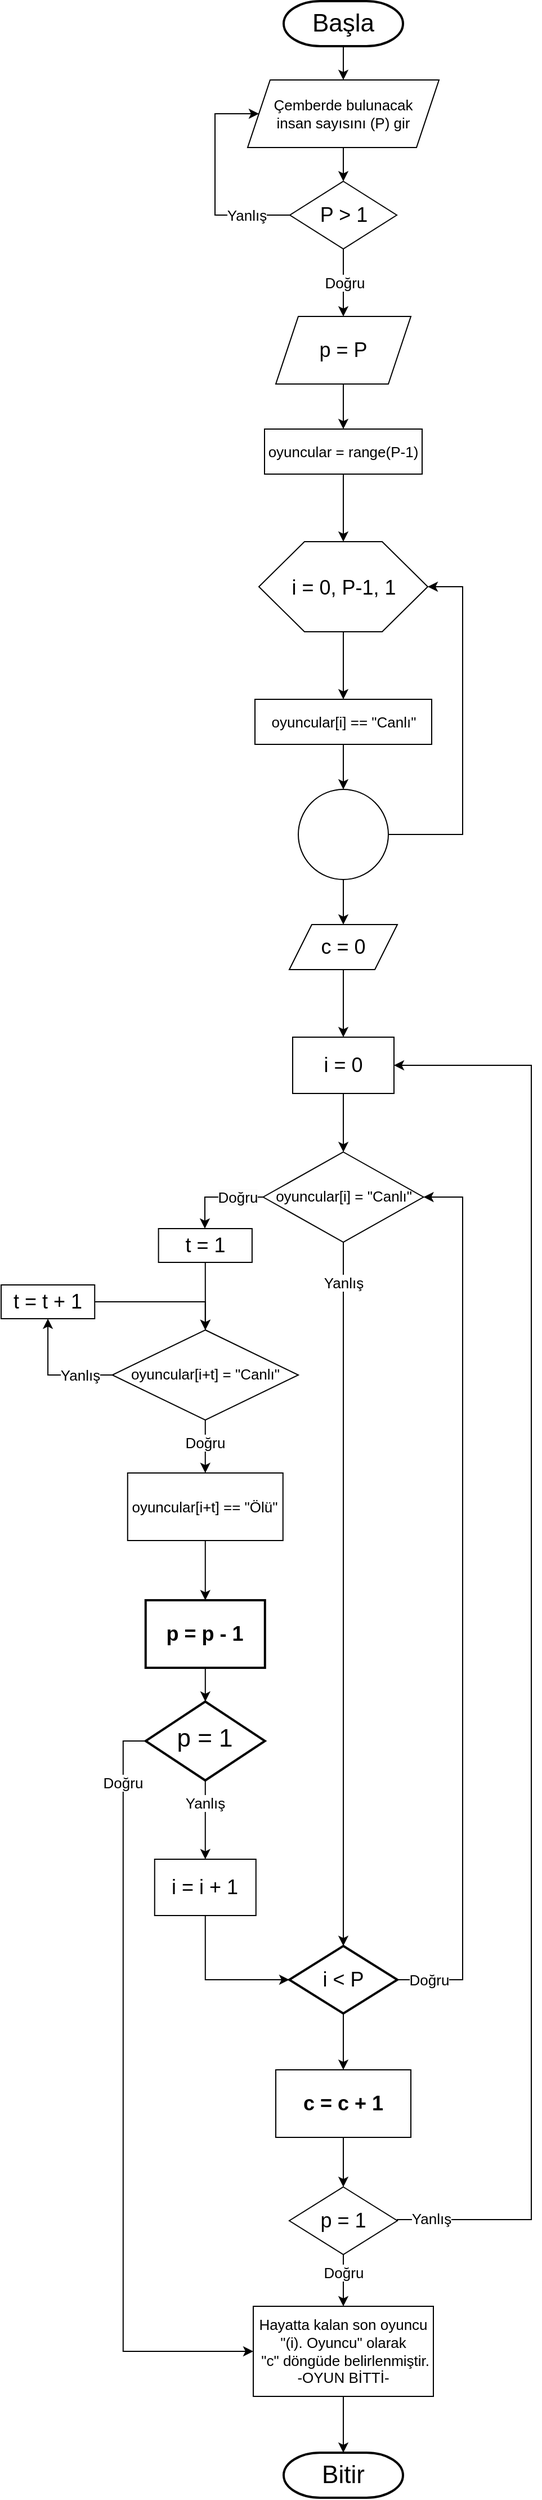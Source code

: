 <mxfile version="20.8.16" type="device"><diagram id="C5RBs43oDa-KdzZeNtuy" name="Page-1"><mxGraphModel dx="2607" dy="1535" grid="1" gridSize="10" guides="1" tooltips="1" connect="1" arrows="1" fold="1" page="1" pageScale="1" pageWidth="827" pageHeight="1169" math="0" shadow="0"><root><mxCell id="WIyWlLk6GJQsqaUBKTNV-0"/><mxCell id="WIyWlLk6GJQsqaUBKTNV-1" parent="WIyWlLk6GJQsqaUBKTNV-0"/><mxCell id="H7PAGQjboBDH_1NwhqH8-34" style="edgeStyle=orthogonalEdgeStyle;rounded=0;orthogonalLoop=1;jettySize=auto;html=1;exitX=0.5;exitY=1;exitDx=0;exitDy=0;entryX=0.5;entryY=0;entryDx=0;entryDy=0;" parent="WIyWlLk6GJQsqaUBKTNV-1" source="H7PAGQjboBDH_1NwhqH8-17" target="H7PAGQjboBDH_1NwhqH8-22" edge="1"><mxGeometry relative="1" as="geometry"/></mxCell><mxCell id="H7PAGQjboBDH_1NwhqH8-17" value="&lt;font style=&quot;font-size: 13px;&quot;&gt;&lt;font style=&quot;font-size: 13px;&quot;&gt;Çemberde bulunacak &lt;br style=&quot;font-size: 13px;&quot;&gt;insan sayısını (P) gir&lt;/font&gt;&lt;br style=&quot;font-size: 13px;&quot;&gt;&lt;/font&gt;" style="shape=parallelogram;perimeter=parallelogramPerimeter;whiteSpace=wrap;html=1;fixedSize=1;labelBackgroundColor=none;fontFamily=Helvetica;fontSize=13;rounded=0;shadow=0;align=center;verticalAlign=middle;horizontal=1;sketch=0;" parent="WIyWlLk6GJQsqaUBKTNV-1" vertex="1"><mxGeometry x="329" y="90" width="170" height="60" as="geometry"/></mxCell><mxCell id="H7PAGQjboBDH_1NwhqH8-25" style="edgeStyle=orthogonalEdgeStyle;rounded=0;orthogonalLoop=1;jettySize=auto;html=1;exitX=0;exitY=0.5;exitDx=0;exitDy=0;entryX=0;entryY=0.5;entryDx=0;entryDy=0;startArrow=none;" parent="WIyWlLk6GJQsqaUBKTNV-1" target="H7PAGQjboBDH_1NwhqH8-17" edge="1"><mxGeometry relative="1" as="geometry"><mxPoint x="300" y="120" as="targetPoint"/><Array as="points"><mxPoint x="300" y="120"/></Array><mxPoint x="300" y="200" as="sourcePoint"/></mxGeometry></mxCell><mxCell id="89dCThtQn6fnP8VMVvLn-75" value="Doğru" style="edgeStyle=orthogonalEdgeStyle;rounded=0;orthogonalLoop=1;jettySize=auto;html=1;exitX=0.5;exitY=1;exitDx=0;exitDy=0;entryX=0.5;entryY=0;entryDx=0;entryDy=0;fontFamily=Helvetica;fontSize=13;" parent="WIyWlLk6GJQsqaUBKTNV-1" source="H7PAGQjboBDH_1NwhqH8-22" edge="1"><mxGeometry relative="1" as="geometry"><mxPoint x="414" y="300" as="targetPoint"/></mxGeometry></mxCell><mxCell id="H7PAGQjboBDH_1NwhqH8-22" value="P &amp;gt; 1" style="rhombus;whiteSpace=wrap;html=1;rounded=0;shadow=0;sketch=0;fontSize=18;" parent="WIyWlLk6GJQsqaUBKTNV-1" vertex="1"><mxGeometry x="366.5" y="180" width="95" height="60" as="geometry"/></mxCell><mxCell id="H7PAGQjboBDH_1NwhqH8-28" value="Yanlış" style="edgeStyle=orthogonalEdgeStyle;rounded=0;orthogonalLoop=1;jettySize=auto;html=1;exitX=0;exitY=0.5;exitDx=0;exitDy=0;entryX=0;entryY=0.5;entryDx=0;entryDy=0;endArrow=none;fontSize=13;" parent="WIyWlLk6GJQsqaUBKTNV-1" source="H7PAGQjboBDH_1NwhqH8-22" edge="1"><mxGeometry relative="1" as="geometry"><mxPoint x="300" y="200" as="targetPoint"/><mxPoint x="362" y="210" as="sourcePoint"/><Array as="points"><mxPoint x="300" y="210"/></Array></mxGeometry></mxCell><mxCell id="89dCThtQn6fnP8VMVvLn-8" value="&lt;span style=&quot;color: rgb(0, 0, 0); font-family: Helvetica; font-size: 13px; font-style: normal; font-variant-ligatures: normal; font-variant-caps: normal; font-weight: 400; letter-spacing: normal; orphans: 2; text-align: center; text-indent: 0px; text-transform: none; widows: 2; word-spacing: 0px; -webkit-text-stroke-width: 0px; background-color: rgb(251, 251, 251); text-decoration-thickness: initial; text-decoration-style: initial; text-decoration-color: initial; float: none; display: inline !important;&quot;&gt;Doğru&lt;/span&gt;" style="edgeStyle=orthogonalEdgeStyle;rounded=0;orthogonalLoop=1;jettySize=auto;html=1;exitX=0;exitY=0.5;exitDx=0;exitDy=0;fontFamily=Helvetica;fontSize=13;" parent="WIyWlLk6GJQsqaUBKTNV-1" target="6eaxCPZii8oLO0ZiavsR-29" edge="1"><mxGeometry x="-0.429" relative="1" as="geometry"><mxPoint x="291" y="1100" as="targetPoint"/><Array as="points"><mxPoint x="291" y="1082"/></Array><mxPoint x="342.75" y="1082" as="sourcePoint"/><mxPoint as="offset"/></mxGeometry></mxCell><mxCell id="Wq56m8x6DmYnf2fGDzsE-22" value="Yanlış" style="edgeStyle=orthogonalEdgeStyle;rounded=0;orthogonalLoop=1;jettySize=auto;html=1;exitX=0.5;exitY=1;exitDx=0;exitDy=0;fontSize=13;" parent="WIyWlLk6GJQsqaUBKTNV-1" source="89dCThtQn6fnP8VMVvLn-2" target="89dCThtQn6fnP8VMVvLn-57" edge="1"><mxGeometry x="-0.886" relative="1" as="geometry"><mxPoint as="offset"/></mxGeometry></mxCell><mxCell id="89dCThtQn6fnP8VMVvLn-2" value="&lt;font style=&quot;font-size: 13px;&quot;&gt;oyuncular[i] = &quot;Canlı&quot;&lt;/font&gt;" style="rhombus;whiteSpace=wrap;html=1;verticalAlign=top;arcSize=6;spacingTop=24;fontFamily=Helvetica;fontSize=14;" parent="WIyWlLk6GJQsqaUBKTNV-1" vertex="1"><mxGeometry x="342.75" y="1042" width="142.5" height="80" as="geometry"/></mxCell><mxCell id="89dCThtQn6fnP8VMVvLn-80" style="edgeStyle=orthogonalEdgeStyle;rounded=0;orthogonalLoop=1;jettySize=auto;html=1;exitX=0.5;exitY=1;exitDx=0;exitDy=0;exitPerimeter=0;entryX=0.5;entryY=0;entryDx=0;entryDy=0;fontFamily=Helvetica;fontSize=13;" parent="WIyWlLk6GJQsqaUBKTNV-1" source="89dCThtQn6fnP8VMVvLn-5" target="H7PAGQjboBDH_1NwhqH8-17" edge="1"><mxGeometry relative="1" as="geometry"/></mxCell><mxCell id="89dCThtQn6fnP8VMVvLn-5" value="Başla" style="strokeWidth=2;html=1;shape=mxgraph.flowchart.terminator;whiteSpace=wrap;fontFamily=Helvetica;fontSize=22;" parent="WIyWlLk6GJQsqaUBKTNV-1" vertex="1"><mxGeometry x="361" y="20" width="106" height="40" as="geometry"/></mxCell><mxCell id="89dCThtQn6fnP8VMVvLn-19" value="" style="edgeStyle=orthogonalEdgeStyle;rounded=0;orthogonalLoop=1;jettySize=auto;html=1;fontFamily=Helvetica;fontSize=13;" parent="WIyWlLk6GJQsqaUBKTNV-1" source="89dCThtQn6fnP8VMVvLn-23" target="89dCThtQn6fnP8VMVvLn-18" edge="1"><mxGeometry relative="1" as="geometry"><mxPoint x="291.38" y="1480" as="sourcePoint"/></mxGeometry></mxCell><mxCell id="6eaxCPZii8oLO0ZiavsR-3" value="" style="edgeStyle=orthogonalEdgeStyle;rounded=0;orthogonalLoop=1;jettySize=auto;html=1;" edge="1" parent="WIyWlLk6GJQsqaUBKTNV-1" source="89dCThtQn6fnP8VMVvLn-14" target="6eaxCPZii8oLO0ZiavsR-2"><mxGeometry relative="1" as="geometry"/></mxCell><mxCell id="89dCThtQn6fnP8VMVvLn-14" value="p = P" style="shape=parallelogram;perimeter=parallelogramPerimeter;whiteSpace=wrap;html=1;fixedSize=1;fontFamily=Helvetica;fontSize=18;" parent="WIyWlLk6GJQsqaUBKTNV-1" vertex="1"><mxGeometry x="354" y="300" width="120" height="60" as="geometry"/></mxCell><mxCell id="89dCThtQn6fnP8VMVvLn-25" value="Doğru" style="edgeStyle=orthogonalEdgeStyle;rounded=0;orthogonalLoop=1;jettySize=auto;html=1;exitX=0;exitY=0.5;exitDx=0;exitDy=0;fontFamily=Helvetica;fontSize=13;entryX=0;entryY=0.5;entryDx=0;entryDy=0;" parent="WIyWlLk6GJQsqaUBKTNV-1" source="89dCThtQn6fnP8VMVvLn-18" target="89dCThtQn6fnP8VMVvLn-68" edge="1"><mxGeometry x="-0.832" relative="1" as="geometry"><mxPoint x="200" y="1565" as="targetPoint"/><mxPoint as="offset"/></mxGeometry></mxCell><mxCell id="6eaxCPZii8oLO0ZiavsR-24" value="Yanlış" style="edgeStyle=orthogonalEdgeStyle;rounded=0;orthogonalLoop=1;jettySize=auto;html=1;exitX=0.5;exitY=1;exitDx=0;exitDy=0;fontSize=13;" edge="1" parent="WIyWlLk6GJQsqaUBKTNV-1" source="89dCThtQn6fnP8VMVvLn-18" target="6eaxCPZii8oLO0ZiavsR-22"><mxGeometry x="-0.429" relative="1" as="geometry"><mxPoint as="offset"/></mxGeometry></mxCell><mxCell id="89dCThtQn6fnP8VMVvLn-18" value="p = 1" style="rhombus;whiteSpace=wrap;html=1;fontSize=22;strokeWidth=2;spacingTop=-5;" parent="WIyWlLk6GJQsqaUBKTNV-1" vertex="1"><mxGeometry x="238.38" y="1530" width="106" height="70" as="geometry"/></mxCell><mxCell id="89dCThtQn6fnP8VMVvLn-21" style="edgeStyle=orthogonalEdgeStyle;rounded=0;orthogonalLoop=1;jettySize=auto;html=1;exitX=0.5;exitY=1;exitDx=0;exitDy=0;fontFamily=Helvetica;fontSize=13;" parent="WIyWlLk6GJQsqaUBKTNV-1" source="89dCThtQn6fnP8VMVvLn-20" edge="1" target="89dCThtQn6fnP8VMVvLn-64"><mxGeometry relative="1" as="geometry"><mxPoint x="414" y="920" as="targetPoint"/></mxGeometry></mxCell><mxCell id="89dCThtQn6fnP8VMVvLn-20" value="c = 0" style="shape=parallelogram;perimeter=parallelogramPerimeter;whiteSpace=wrap;html=1;fixedSize=1;fontFamily=Helvetica;fontSize=18;" parent="WIyWlLk6GJQsqaUBKTNV-1" vertex="1"><mxGeometry x="366" y="840" width="96" height="40" as="geometry"/></mxCell><mxCell id="89dCThtQn6fnP8VMVvLn-23" value="p = p - 1" style="rounded=1;whiteSpace=wrap;html=1;absoluteArcSize=1;arcSize=0;strokeWidth=2;fontFamily=Helvetica;fontSize=18;fontStyle=1" parent="WIyWlLk6GJQsqaUBKTNV-1" vertex="1"><mxGeometry x="238.38" y="1440" width="106" height="60" as="geometry"/></mxCell><mxCell id="Wq56m8x6DmYnf2fGDzsE-24" style="edgeStyle=orthogonalEdgeStyle;rounded=0;orthogonalLoop=1;jettySize=auto;html=1;exitX=0.5;exitY=1;exitDx=0;exitDy=0;fontSize=13;" parent="WIyWlLk6GJQsqaUBKTNV-1" source="89dCThtQn6fnP8VMVvLn-39" target="89dCThtQn6fnP8VMVvLn-42" edge="1"><mxGeometry relative="1" as="geometry"/></mxCell><mxCell id="89dCThtQn6fnP8VMVvLn-39" value="&lt;font style=&quot;font-size: 18px;&quot;&gt;c = c + 1&lt;/font&gt;" style="whiteSpace=wrap;html=1;fontSize=18;verticalAlign=middle;spacingTop=0;fontStyle=1" parent="WIyWlLk6GJQsqaUBKTNV-1" vertex="1"><mxGeometry x="354" y="1857" width="120" height="60" as="geometry"/></mxCell><mxCell id="Wq56m8x6DmYnf2fGDzsE-21" value="Yanlış" style="edgeStyle=orthogonalEdgeStyle;rounded=0;orthogonalLoop=1;jettySize=auto;html=1;exitX=1;exitY=0.5;exitDx=0;exitDy=0;entryX=1;entryY=0.5;entryDx=0;entryDy=0;fontSize=13;" parent="WIyWlLk6GJQsqaUBKTNV-1" source="89dCThtQn6fnP8VMVvLn-42" target="89dCThtQn6fnP8VMVvLn-64" edge="1"><mxGeometry x="-0.952" y="1" relative="1" as="geometry"><Array as="points"><mxPoint x="581" y="1990"/><mxPoint x="581" y="965"/></Array><mxPoint as="offset"/></mxGeometry></mxCell><mxCell id="Wq56m8x6DmYnf2fGDzsE-25" value="Doğru" style="edgeStyle=orthogonalEdgeStyle;rounded=0;orthogonalLoop=1;jettySize=auto;html=1;exitX=0.5;exitY=1;exitDx=0;exitDy=0;fontSize=13;" parent="WIyWlLk6GJQsqaUBKTNV-1" source="89dCThtQn6fnP8VMVvLn-42" target="89dCThtQn6fnP8VMVvLn-68" edge="1"><mxGeometry x="-0.304" relative="1" as="geometry"><mxPoint as="offset"/></mxGeometry></mxCell><mxCell id="89dCThtQn6fnP8VMVvLn-42" value="p = 1" style="rhombus;whiteSpace=wrap;html=1;fontSize=18;spacingTop=0;fontStyle=0;" parent="WIyWlLk6GJQsqaUBKTNV-1" vertex="1"><mxGeometry x="366" y="1961" width="96" height="60" as="geometry"/></mxCell><mxCell id="89dCThtQn6fnP8VMVvLn-50" value="Bitir" style="strokeWidth=2;html=1;shape=mxgraph.flowchart.terminator;whiteSpace=wrap;fontFamily=Helvetica;fontSize=22;" parent="WIyWlLk6GJQsqaUBKTNV-1" vertex="1"><mxGeometry x="361" y="2197" width="106" height="40" as="geometry"/></mxCell><mxCell id="89dCThtQn6fnP8VMVvLn-61" value="Doğru" style="edgeStyle=orthogonalEdgeStyle;rounded=0;orthogonalLoop=1;jettySize=auto;html=1;exitX=1;exitY=0.5;exitDx=0;exitDy=0;fontFamily=Helvetica;fontSize=13;entryX=1;entryY=0.5;entryDx=0;entryDy=0;" parent="WIyWlLk6GJQsqaUBKTNV-1" source="89dCThtQn6fnP8VMVvLn-57" target="89dCThtQn6fnP8VMVvLn-2" edge="1"><mxGeometry x="-0.929" relative="1" as="geometry"><Array as="points"><mxPoint x="520" y="1777"/><mxPoint x="520" y="1082"/></Array><mxPoint as="offset"/><mxPoint x="520.0" y="1393" as="targetPoint"/></mxGeometry></mxCell><mxCell id="Wq56m8x6DmYnf2fGDzsE-23" style="edgeStyle=orthogonalEdgeStyle;rounded=0;orthogonalLoop=1;jettySize=auto;html=1;exitX=0.5;exitY=1;exitDx=0;exitDy=0;fontSize=13;" parent="WIyWlLk6GJQsqaUBKTNV-1" source="89dCThtQn6fnP8VMVvLn-57" target="89dCThtQn6fnP8VMVvLn-39" edge="1"><mxGeometry relative="1" as="geometry"/></mxCell><mxCell id="89dCThtQn6fnP8VMVvLn-57" value="i &amp;lt; P" style="rhombus;whiteSpace=wrap;html=1;fontSize=18;strokeWidth=2;spacingTop=0;" parent="WIyWlLk6GJQsqaUBKTNV-1" vertex="1"><mxGeometry x="366" y="1747" width="96" height="60" as="geometry"/></mxCell><mxCell id="6eaxCPZii8oLO0ZiavsR-19" style="edgeStyle=orthogonalEdgeStyle;rounded=0;orthogonalLoop=1;jettySize=auto;html=1;exitX=0.5;exitY=1;exitDx=0;exitDy=0;fontSize=18;" edge="1" parent="WIyWlLk6GJQsqaUBKTNV-1" source="89dCThtQn6fnP8VMVvLn-64" target="89dCThtQn6fnP8VMVvLn-2"><mxGeometry relative="1" as="geometry"/></mxCell><mxCell id="89dCThtQn6fnP8VMVvLn-64" value="i = 0" style="whiteSpace=wrap;html=1;fontSize=18;verticalAlign=middle;arcSize=6;spacingTop=0;fontFamily=Helvetica;" parent="WIyWlLk6GJQsqaUBKTNV-1" vertex="1"><mxGeometry x="369" y="940" width="90" height="50" as="geometry"/></mxCell><mxCell id="89dCThtQn6fnP8VMVvLn-69" style="edgeStyle=orthogonalEdgeStyle;rounded=0;orthogonalLoop=1;jettySize=auto;html=1;exitX=0.5;exitY=1;exitDx=0;exitDy=0;fontFamily=Helvetica;fontSize=13;" parent="WIyWlLk6GJQsqaUBKTNV-1" source="89dCThtQn6fnP8VMVvLn-68" target="89dCThtQn6fnP8VMVvLn-50" edge="1"><mxGeometry relative="1" as="geometry"/></mxCell><mxCell id="89dCThtQn6fnP8VMVvLn-68" value="Hayatta kalan son oyuncu &lt;br&gt;&quot;(i). Oyuncu&quot; olarak&lt;br&gt;&amp;nbsp;&quot;c&quot; döngüde belirlenmiştir.&lt;br style=&quot;border-color: var(--border-color); font-size: 12px;&quot;&gt;-OYUN BİTTİ-" style="rounded=0;whiteSpace=wrap;html=1;fontFamily=Helvetica;fontSize=13;" parent="WIyWlLk6GJQsqaUBKTNV-1" vertex="1"><mxGeometry x="334" y="2067" width="160" height="80" as="geometry"/></mxCell><mxCell id="89dCThtQn6fnP8VMVvLn-83" style="edgeStyle=orthogonalEdgeStyle;rounded=0;orthogonalLoop=1;jettySize=auto;html=1;exitX=0.5;exitY=1;exitDx=0;exitDy=0;fontFamily=Helvetica;fontSize=17;" parent="WIyWlLk6GJQsqaUBKTNV-1" source="89dCThtQn6fnP8VMVvLn-81" target="89dCThtQn6fnP8VMVvLn-23" edge="1"><mxGeometry relative="1" as="geometry"/></mxCell><mxCell id="89dCThtQn6fnP8VMVvLn-81" value="oyuncular[i+t] == &quot;Ölü&quot;" style="whiteSpace=wrap;html=1;fontSize=13;verticalAlign=middle;arcSize=6;spacingTop=0;fontFamily=Helvetica;" parent="WIyWlLk6GJQsqaUBKTNV-1" vertex="1"><mxGeometry x="222.38" y="1327" width="138" height="60" as="geometry"/></mxCell><mxCell id="6eaxCPZii8oLO0ZiavsR-9" style="edgeStyle=orthogonalEdgeStyle;rounded=0;orthogonalLoop=1;jettySize=auto;html=1;exitX=0.5;exitY=1;exitDx=0;exitDy=0;fontSize=13;" edge="1" parent="WIyWlLk6GJQsqaUBKTNV-1" source="6eaxCPZii8oLO0ZiavsR-2" target="6eaxCPZii8oLO0ZiavsR-8"><mxGeometry relative="1" as="geometry"/></mxCell><mxCell id="6eaxCPZii8oLO0ZiavsR-2" value="oyuncular = range(P-1)" style="whiteSpace=wrap;html=1;fontSize=13;" vertex="1" parent="WIyWlLk6GJQsqaUBKTNV-1"><mxGeometry x="344" y="400" width="140" height="40" as="geometry"/></mxCell><mxCell id="6eaxCPZii8oLO0ZiavsR-13" value="" style="edgeStyle=orthogonalEdgeStyle;rounded=0;orthogonalLoop=1;jettySize=auto;html=1;fontSize=18;" edge="1" parent="WIyWlLk6GJQsqaUBKTNV-1" source="6eaxCPZii8oLO0ZiavsR-5" target="6eaxCPZii8oLO0ZiavsR-12"><mxGeometry relative="1" as="geometry"/></mxCell><mxCell id="6eaxCPZii8oLO0ZiavsR-5" value="oyuncular[i] == &quot;Canlı&quot;" style="whiteSpace=wrap;html=1;fontSize=13;" vertex="1" parent="WIyWlLk6GJQsqaUBKTNV-1"><mxGeometry x="335.5" y="640" width="157" height="40" as="geometry"/></mxCell><mxCell id="6eaxCPZii8oLO0ZiavsR-10" style="edgeStyle=orthogonalEdgeStyle;rounded=0;orthogonalLoop=1;jettySize=auto;html=1;exitX=0.5;exitY=1;exitDx=0;exitDy=0;fontSize=13;" edge="1" parent="WIyWlLk6GJQsqaUBKTNV-1" source="6eaxCPZii8oLO0ZiavsR-8" target="6eaxCPZii8oLO0ZiavsR-5"><mxGeometry relative="1" as="geometry"/></mxCell><mxCell id="6eaxCPZii8oLO0ZiavsR-8" value="i = 0, P-1, 1" style="verticalLabelPosition=bottom;verticalAlign=top;html=1;shape=hexagon;perimeter=hexagonPerimeter2;arcSize=6;size=0.27;fontSize=18;spacingTop=-56;" vertex="1" parent="WIyWlLk6GJQsqaUBKTNV-1"><mxGeometry x="339" y="500" width="150" height="80" as="geometry"/></mxCell><mxCell id="6eaxCPZii8oLO0ZiavsR-14" style="edgeStyle=orthogonalEdgeStyle;rounded=0;orthogonalLoop=1;jettySize=auto;html=1;exitX=1;exitY=0.5;exitDx=0;exitDy=0;entryX=1;entryY=0.5;entryDx=0;entryDy=0;fontSize=18;" edge="1" parent="WIyWlLk6GJQsqaUBKTNV-1" source="6eaxCPZii8oLO0ZiavsR-12" target="6eaxCPZii8oLO0ZiavsR-8"><mxGeometry relative="1" as="geometry"><Array as="points"><mxPoint x="520" y="760"/><mxPoint x="520" y="540"/></Array></mxGeometry></mxCell><mxCell id="6eaxCPZii8oLO0ZiavsR-18" style="edgeStyle=orthogonalEdgeStyle;rounded=0;orthogonalLoop=1;jettySize=auto;html=1;exitX=0.5;exitY=1;exitDx=0;exitDy=0;fontSize=18;" edge="1" parent="WIyWlLk6GJQsqaUBKTNV-1" source="6eaxCPZii8oLO0ZiavsR-12" target="89dCThtQn6fnP8VMVvLn-20"><mxGeometry relative="1" as="geometry"/></mxCell><mxCell id="6eaxCPZii8oLO0ZiavsR-12" value="" style="ellipse;whiteSpace=wrap;html=1;fontSize=13;" vertex="1" parent="WIyWlLk6GJQsqaUBKTNV-1"><mxGeometry x="374" y="720" width="80" height="80" as="geometry"/></mxCell><mxCell id="6eaxCPZii8oLO0ZiavsR-25" style="edgeStyle=orthogonalEdgeStyle;rounded=0;orthogonalLoop=1;jettySize=auto;html=1;exitX=0.5;exitY=1;exitDx=0;exitDy=0;entryX=0;entryY=0.5;entryDx=0;entryDy=0;fontSize=13;" edge="1" parent="WIyWlLk6GJQsqaUBKTNV-1" source="6eaxCPZii8oLO0ZiavsR-22" target="89dCThtQn6fnP8VMVvLn-57"><mxGeometry relative="1" as="geometry"/></mxCell><mxCell id="6eaxCPZii8oLO0ZiavsR-22" value="i = i + 1" style="whiteSpace=wrap;html=1;fontSize=18;verticalAlign=middle;arcSize=6;spacingTop=0;fontFamily=Helvetica;" vertex="1" parent="WIyWlLk6GJQsqaUBKTNV-1"><mxGeometry x="246.38" y="1670" width="90" height="50" as="geometry"/></mxCell><mxCell id="6eaxCPZii8oLO0ZiavsR-33" value="Yanlış" style="edgeStyle=orthogonalEdgeStyle;rounded=0;orthogonalLoop=1;jettySize=auto;html=1;exitX=0;exitY=0.5;exitDx=0;exitDy=0;fontSize=13;" edge="1" parent="WIyWlLk6GJQsqaUBKTNV-1" source="6eaxCPZii8oLO0ZiavsR-26" target="6eaxCPZii8oLO0ZiavsR-32"><mxGeometry x="-0.464" relative="1" as="geometry"><mxPoint as="offset"/></mxGeometry></mxCell><mxCell id="6eaxCPZii8oLO0ZiavsR-35" value="Doğru" style="edgeStyle=orthogonalEdgeStyle;rounded=0;orthogonalLoop=1;jettySize=auto;html=1;exitX=0.5;exitY=1;exitDx=0;exitDy=0;fontSize=13;" edge="1" parent="WIyWlLk6GJQsqaUBKTNV-1" source="6eaxCPZii8oLO0ZiavsR-26" target="89dCThtQn6fnP8VMVvLn-81"><mxGeometry x="-0.149" relative="1" as="geometry"><mxPoint as="offset"/></mxGeometry></mxCell><mxCell id="6eaxCPZii8oLO0ZiavsR-26" value="&lt;font style=&quot;font-size: 13px;&quot;&gt;oyuncular[i+t] = &quot;Canlı&quot;&lt;/font&gt;" style="rhombus;whiteSpace=wrap;html=1;verticalAlign=top;arcSize=6;spacingTop=24;fontFamily=Helvetica;fontSize=14;" vertex="1" parent="WIyWlLk6GJQsqaUBKTNV-1"><mxGeometry x="208.75" y="1200" width="165.25" height="80" as="geometry"/></mxCell><mxCell id="6eaxCPZii8oLO0ZiavsR-30" style="edgeStyle=orthogonalEdgeStyle;rounded=0;orthogonalLoop=1;jettySize=auto;html=1;exitX=0.5;exitY=1;exitDx=0;exitDy=0;fontSize=18;" edge="1" parent="WIyWlLk6GJQsqaUBKTNV-1" source="6eaxCPZii8oLO0ZiavsR-29" target="6eaxCPZii8oLO0ZiavsR-26"><mxGeometry relative="1" as="geometry"/></mxCell><mxCell id="6eaxCPZii8oLO0ZiavsR-29" value="t = 1" style="rounded=0;whiteSpace=wrap;html=1;fontSize=18;" vertex="1" parent="WIyWlLk6GJQsqaUBKTNV-1"><mxGeometry x="249.81" y="1110" width="83.13" height="30" as="geometry"/></mxCell><mxCell id="6eaxCPZii8oLO0ZiavsR-34" style="edgeStyle=orthogonalEdgeStyle;rounded=0;orthogonalLoop=1;jettySize=auto;html=1;exitX=1;exitY=0.5;exitDx=0;exitDy=0;entryX=0.5;entryY=0;entryDx=0;entryDy=0;fontSize=18;" edge="1" parent="WIyWlLk6GJQsqaUBKTNV-1" source="6eaxCPZii8oLO0ZiavsR-32" target="6eaxCPZii8oLO0ZiavsR-26"><mxGeometry relative="1" as="geometry"/></mxCell><mxCell id="6eaxCPZii8oLO0ZiavsR-32" value="t = t + 1" style="rounded=0;whiteSpace=wrap;html=1;fontSize=18;" vertex="1" parent="WIyWlLk6GJQsqaUBKTNV-1"><mxGeometry x="110" y="1160" width="83.13" height="30" as="geometry"/></mxCell></root></mxGraphModel></diagram></mxfile>